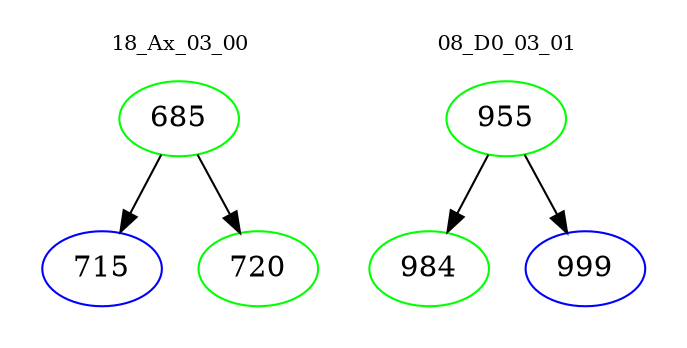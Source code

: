 digraph{
subgraph cluster_0 {
color = white
label = "18_Ax_03_00";
fontsize=10;
T0_685 [label="685", color="green"]
T0_685 -> T0_715 [color="black"]
T0_715 [label="715", color="blue"]
T0_685 -> T0_720 [color="black"]
T0_720 [label="720", color="green"]
}
subgraph cluster_1 {
color = white
label = "08_D0_03_01";
fontsize=10;
T1_955 [label="955", color="green"]
T1_955 -> T1_984 [color="black"]
T1_984 [label="984", color="green"]
T1_955 -> T1_999 [color="black"]
T1_999 [label="999", color="blue"]
}
}
